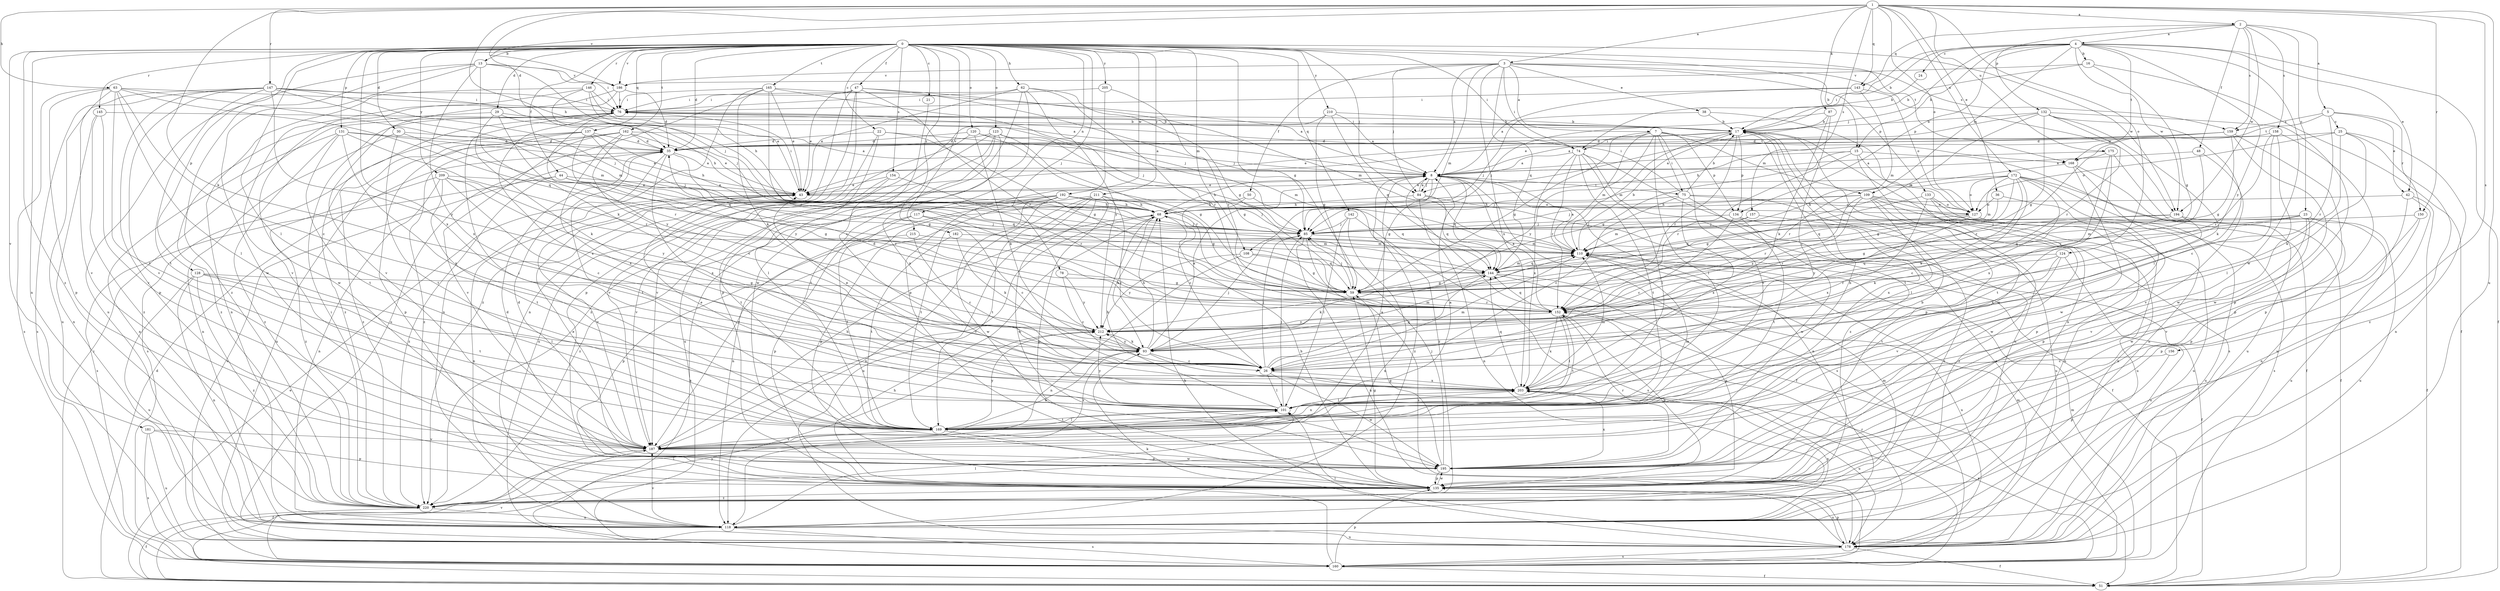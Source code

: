 strict digraph  {
0;
1;
2;
3;
4;
5;
7;
8;
13;
15;
16;
17;
21;
22;
23;
24;
25;
26;
29;
30;
35;
36;
38;
42;
43;
44;
47;
48;
50;
51;
59;
62;
63;
68;
74;
75;
76;
78;
84;
85;
87;
93;
101;
108;
109;
110;
117;
118;
120;
123;
124;
127;
128;
131;
132;
133;
134;
135;
137;
142;
143;
144;
145;
146;
147;
150;
152;
154;
156;
157;
158;
159;
160;
162;
165;
168;
169;
172;
175;
178;
181;
182;
186;
187;
192;
194;
195;
203;
205;
209;
210;
211;
212;
215;
220;
0 -> 13  [label=b];
0 -> 15  [label=b];
0 -> 21  [label=c];
0 -> 22  [label=c];
0 -> 29  [label=d];
0 -> 30  [label=d];
0 -> 35  [label=d];
0 -> 44  [label=f];
0 -> 47  [label=f];
0 -> 59  [label=g];
0 -> 62  [label=h];
0 -> 74  [label=i];
0 -> 78  [label=j];
0 -> 84  [label=j];
0 -> 101  [label=l];
0 -> 108  [label=m];
0 -> 117  [label=n];
0 -> 118  [label=n];
0 -> 120  [label=o];
0 -> 123  [label=o];
0 -> 128  [label=p];
0 -> 131  [label=p];
0 -> 137  [label=q];
0 -> 142  [label=q];
0 -> 145  [label=r];
0 -> 146  [label=r];
0 -> 154  [label=s];
0 -> 162  [label=t];
0 -> 165  [label=t];
0 -> 168  [label=t];
0 -> 181  [label=v];
0 -> 182  [label=v];
0 -> 186  [label=v];
0 -> 192  [label=w];
0 -> 194  [label=w];
0 -> 203  [label=x];
0 -> 205  [label=y];
0 -> 209  [label=y];
0 -> 210  [label=y];
0 -> 211  [label=y];
0 -> 215  [label=z];
0 -> 220  [label=z];
1 -> 2  [label=a];
1 -> 3  [label=a];
1 -> 35  [label=d];
1 -> 36  [label=e];
1 -> 63  [label=h];
1 -> 68  [label=h];
1 -> 87  [label=k];
1 -> 93  [label=k];
1 -> 124  [label=o];
1 -> 127  [label=o];
1 -> 143  [label=q];
1 -> 147  [label=r];
1 -> 150  [label=r];
1 -> 156  [label=s];
1 -> 157  [label=s];
1 -> 172  [label=u];
1 -> 175  [label=u];
1 -> 178  [label=u];
1 -> 186  [label=v];
2 -> 4  [label=a];
2 -> 5  [label=a];
2 -> 23  [label=c];
2 -> 48  [label=f];
2 -> 132  [label=p];
2 -> 143  [label=q];
2 -> 158  [label=s];
2 -> 159  [label=s];
2 -> 194  [label=w];
3 -> 7  [label=a];
3 -> 8  [label=a];
3 -> 38  [label=e];
3 -> 50  [label=f];
3 -> 74  [label=i];
3 -> 84  [label=j];
3 -> 108  [label=m];
3 -> 133  [label=p];
3 -> 144  [label=q];
3 -> 159  [label=s];
3 -> 186  [label=v];
3 -> 194  [label=w];
3 -> 203  [label=x];
4 -> 15  [label=b];
4 -> 16  [label=b];
4 -> 17  [label=b];
4 -> 24  [label=c];
4 -> 42  [label=e];
4 -> 51  [label=f];
4 -> 74  [label=i];
4 -> 84  [label=j];
4 -> 109  [label=m];
4 -> 134  [label=p];
4 -> 168  [label=t];
4 -> 194  [label=w];
4 -> 195  [label=w];
4 -> 212  [label=y];
5 -> 25  [label=c];
5 -> 42  [label=e];
5 -> 150  [label=r];
5 -> 152  [label=r];
5 -> 159  [label=s];
5 -> 168  [label=t];
7 -> 59  [label=g];
7 -> 74  [label=i];
7 -> 75  [label=i];
7 -> 101  [label=l];
7 -> 109  [label=m];
7 -> 110  [label=m];
7 -> 134  [label=p];
7 -> 168  [label=t];
7 -> 169  [label=t];
7 -> 212  [label=y];
8 -> 43  [label=e];
8 -> 51  [label=f];
8 -> 59  [label=g];
8 -> 68  [label=h];
8 -> 75  [label=i];
8 -> 84  [label=j];
8 -> 118  [label=n];
8 -> 144  [label=q];
8 -> 160  [label=s];
8 -> 220  [label=z];
13 -> 76  [label=i];
13 -> 85  [label=j];
13 -> 93  [label=k];
13 -> 178  [label=u];
13 -> 186  [label=v];
13 -> 195  [label=w];
13 -> 203  [label=x];
13 -> 220  [label=z];
15 -> 8  [label=a];
15 -> 51  [label=f];
15 -> 59  [label=g];
15 -> 118  [label=n];
15 -> 127  [label=o];
15 -> 152  [label=r];
16 -> 17  [label=b];
16 -> 51  [label=f];
16 -> 59  [label=g];
16 -> 186  [label=v];
17 -> 35  [label=d];
17 -> 43  [label=e];
17 -> 76  [label=i];
17 -> 110  [label=m];
17 -> 134  [label=p];
17 -> 135  [label=p];
17 -> 152  [label=r];
17 -> 160  [label=s];
17 -> 169  [label=t];
17 -> 195  [label=w];
21 -> 26  [label=c];
22 -> 8  [label=a];
22 -> 35  [label=d];
22 -> 59  [label=g];
22 -> 101  [label=l];
22 -> 187  [label=v];
23 -> 85  [label=j];
23 -> 110  [label=m];
23 -> 144  [label=q];
23 -> 178  [label=u];
23 -> 187  [label=v];
23 -> 195  [label=w];
24 -> 17  [label=b];
25 -> 35  [label=d];
25 -> 93  [label=k];
25 -> 101  [label=l];
25 -> 118  [label=n];
25 -> 127  [label=o];
25 -> 220  [label=z];
26 -> 43  [label=e];
26 -> 85  [label=j];
26 -> 101  [label=l];
26 -> 110  [label=m];
26 -> 144  [label=q];
26 -> 195  [label=w];
26 -> 203  [label=x];
29 -> 17  [label=b];
29 -> 68  [label=h];
29 -> 93  [label=k];
29 -> 152  [label=r];
29 -> 220  [label=z];
30 -> 35  [label=d];
30 -> 118  [label=n];
30 -> 144  [label=q];
30 -> 169  [label=t];
35 -> 8  [label=a];
35 -> 59  [label=g];
35 -> 160  [label=s];
35 -> 169  [label=t];
35 -> 203  [label=x];
36 -> 127  [label=o];
36 -> 135  [label=p];
36 -> 144  [label=q];
38 -> 17  [label=b];
38 -> 85  [label=j];
38 -> 118  [label=n];
42 -> 51  [label=f];
42 -> 68  [label=h];
42 -> 118  [label=n];
42 -> 135  [label=p];
43 -> 68  [label=h];
43 -> 76  [label=i];
43 -> 118  [label=n];
43 -> 187  [label=v];
44 -> 43  [label=e];
44 -> 59  [label=g];
44 -> 144  [label=q];
44 -> 160  [label=s];
44 -> 220  [label=z];
47 -> 43  [label=e];
47 -> 76  [label=i];
47 -> 85  [label=j];
47 -> 110  [label=m];
47 -> 118  [label=n];
47 -> 135  [label=p];
47 -> 152  [label=r];
47 -> 220  [label=z];
48 -> 8  [label=a];
48 -> 187  [label=v];
48 -> 212  [label=y];
50 -> 26  [label=c];
50 -> 68  [label=h];
50 -> 220  [label=z];
51 -> 35  [label=d];
51 -> 43  [label=e];
51 -> 76  [label=i];
51 -> 212  [label=y];
59 -> 85  [label=j];
59 -> 152  [label=r];
62 -> 43  [label=e];
62 -> 59  [label=g];
62 -> 76  [label=i];
62 -> 135  [label=p];
62 -> 152  [label=r];
62 -> 195  [label=w];
62 -> 212  [label=y];
63 -> 26  [label=c];
63 -> 76  [label=i];
63 -> 101  [label=l];
63 -> 110  [label=m];
63 -> 135  [label=p];
63 -> 144  [label=q];
63 -> 160  [label=s];
63 -> 169  [label=t];
63 -> 187  [label=v];
68 -> 85  [label=j];
68 -> 93  [label=k];
68 -> 187  [label=v];
74 -> 8  [label=a];
74 -> 101  [label=l];
74 -> 152  [label=r];
74 -> 160  [label=s];
74 -> 169  [label=t];
74 -> 203  [label=x];
74 -> 220  [label=z];
75 -> 17  [label=b];
75 -> 26  [label=c];
75 -> 68  [label=h];
75 -> 76  [label=i];
75 -> 127  [label=o];
75 -> 178  [label=u];
75 -> 195  [label=w];
75 -> 203  [label=x];
76 -> 17  [label=b];
76 -> 85  [label=j];
76 -> 203  [label=x];
76 -> 212  [label=y];
76 -> 220  [label=z];
78 -> 26  [label=c];
78 -> 59  [label=g];
78 -> 212  [label=y];
84 -> 8  [label=a];
84 -> 51  [label=f];
84 -> 68  [label=h];
84 -> 118  [label=n];
84 -> 144  [label=q];
85 -> 110  [label=m];
85 -> 160  [label=s];
85 -> 178  [label=u];
87 -> 17  [label=b];
87 -> 26  [label=c];
87 -> 85  [label=j];
87 -> 93  [label=k];
93 -> 8  [label=a];
93 -> 26  [label=c];
93 -> 68  [label=h];
93 -> 85  [label=j];
93 -> 110  [label=m];
93 -> 187  [label=v];
93 -> 203  [label=x];
93 -> 212  [label=y];
101 -> 43  [label=e];
101 -> 68  [label=h];
101 -> 85  [label=j];
101 -> 169  [label=t];
101 -> 212  [label=y];
108 -> 59  [label=g];
108 -> 118  [label=n];
108 -> 144  [label=q];
108 -> 212  [label=y];
109 -> 68  [label=h];
109 -> 85  [label=j];
109 -> 118  [label=n];
109 -> 127  [label=o];
109 -> 152  [label=r];
109 -> 178  [label=u];
109 -> 195  [label=w];
109 -> 203  [label=x];
109 -> 212  [label=y];
110 -> 8  [label=a];
110 -> 17  [label=b];
110 -> 51  [label=f];
110 -> 144  [label=q];
117 -> 26  [label=c];
117 -> 85  [label=j];
117 -> 135  [label=p];
117 -> 169  [label=t];
118 -> 101  [label=l];
118 -> 160  [label=s];
118 -> 178  [label=u];
118 -> 187  [label=v];
118 -> 203  [label=x];
120 -> 35  [label=d];
120 -> 59  [label=g];
120 -> 93  [label=k];
120 -> 110  [label=m];
120 -> 178  [label=u];
123 -> 35  [label=d];
123 -> 59  [label=g];
123 -> 152  [label=r];
123 -> 169  [label=t];
123 -> 178  [label=u];
123 -> 187  [label=v];
123 -> 203  [label=x];
124 -> 144  [label=q];
124 -> 152  [label=r];
124 -> 169  [label=t];
124 -> 178  [label=u];
124 -> 187  [label=v];
127 -> 144  [label=q];
127 -> 152  [label=r];
127 -> 178  [label=u];
127 -> 212  [label=y];
128 -> 59  [label=g];
128 -> 101  [label=l];
128 -> 118  [label=n];
128 -> 169  [label=t];
128 -> 178  [label=u];
128 -> 220  [label=z];
131 -> 35  [label=d];
131 -> 43  [label=e];
131 -> 118  [label=n];
131 -> 152  [label=r];
131 -> 169  [label=t];
131 -> 203  [label=x];
131 -> 220  [label=z];
132 -> 17  [label=b];
132 -> 43  [label=e];
132 -> 59  [label=g];
132 -> 93  [label=k];
132 -> 101  [label=l];
132 -> 110  [label=m];
132 -> 135  [label=p];
132 -> 152  [label=r];
133 -> 59  [label=g];
133 -> 118  [label=n];
133 -> 127  [label=o];
133 -> 178  [label=u];
133 -> 203  [label=x];
134 -> 26  [label=c];
134 -> 85  [label=j];
134 -> 169  [label=t];
134 -> 220  [label=z];
135 -> 59  [label=g];
135 -> 68  [label=h];
135 -> 178  [label=u];
135 -> 195  [label=w];
135 -> 220  [label=z];
137 -> 35  [label=d];
137 -> 68  [label=h];
137 -> 85  [label=j];
137 -> 135  [label=p];
137 -> 160  [label=s];
137 -> 212  [label=y];
137 -> 220  [label=z];
142 -> 85  [label=j];
142 -> 101  [label=l];
142 -> 118  [label=n];
142 -> 160  [label=s];
143 -> 8  [label=a];
143 -> 76  [label=i];
143 -> 110  [label=m];
143 -> 127  [label=o];
144 -> 59  [label=g];
144 -> 93  [label=k];
144 -> 110  [label=m];
144 -> 135  [label=p];
144 -> 178  [label=u];
145 -> 17  [label=b];
145 -> 118  [label=n];
145 -> 187  [label=v];
145 -> 220  [label=z];
146 -> 43  [label=e];
146 -> 68  [label=h];
146 -> 76  [label=i];
146 -> 85  [label=j];
146 -> 118  [label=n];
146 -> 187  [label=v];
147 -> 8  [label=a];
147 -> 76  [label=i];
147 -> 85  [label=j];
147 -> 110  [label=m];
147 -> 135  [label=p];
147 -> 160  [label=s];
147 -> 169  [label=t];
147 -> 178  [label=u];
147 -> 187  [label=v];
147 -> 212  [label=y];
150 -> 85  [label=j];
150 -> 135  [label=p];
150 -> 187  [label=v];
152 -> 8  [label=a];
152 -> 101  [label=l];
152 -> 135  [label=p];
152 -> 144  [label=q];
152 -> 169  [label=t];
152 -> 203  [label=x];
152 -> 212  [label=y];
154 -> 43  [label=e];
154 -> 152  [label=r];
154 -> 169  [label=t];
154 -> 187  [label=v];
156 -> 26  [label=c];
156 -> 135  [label=p];
157 -> 85  [label=j];
157 -> 110  [label=m];
157 -> 220  [label=z];
158 -> 26  [label=c];
158 -> 35  [label=d];
158 -> 135  [label=p];
158 -> 152  [label=r];
158 -> 195  [label=w];
159 -> 8  [label=a];
159 -> 35  [label=d];
159 -> 59  [label=g];
159 -> 68  [label=h];
159 -> 135  [label=p];
159 -> 195  [label=w];
160 -> 51  [label=f];
160 -> 68  [label=h];
160 -> 110  [label=m];
160 -> 135  [label=p];
160 -> 187  [label=v];
160 -> 203  [label=x];
162 -> 8  [label=a];
162 -> 26  [label=c];
162 -> 35  [label=d];
162 -> 43  [label=e];
162 -> 178  [label=u];
162 -> 187  [label=v];
162 -> 203  [label=x];
162 -> 220  [label=z];
165 -> 8  [label=a];
165 -> 43  [label=e];
165 -> 76  [label=i];
165 -> 85  [label=j];
165 -> 93  [label=k];
165 -> 118  [label=n];
165 -> 152  [label=r];
165 -> 178  [label=u];
168 -> 118  [label=n];
168 -> 152  [label=r];
168 -> 178  [label=u];
168 -> 195  [label=w];
169 -> 8  [label=a];
169 -> 17  [label=b];
169 -> 76  [label=i];
169 -> 101  [label=l];
169 -> 110  [label=m];
169 -> 135  [label=p];
169 -> 187  [label=v];
169 -> 203  [label=x];
169 -> 212  [label=y];
172 -> 26  [label=c];
172 -> 43  [label=e];
172 -> 51  [label=f];
172 -> 59  [label=g];
172 -> 85  [label=j];
172 -> 93  [label=k];
172 -> 101  [label=l];
172 -> 110  [label=m];
172 -> 127  [label=o];
172 -> 135  [label=p];
172 -> 160  [label=s];
175 -> 8  [label=a];
175 -> 152  [label=r];
175 -> 169  [label=t];
175 -> 178  [label=u];
175 -> 203  [label=x];
178 -> 51  [label=f];
178 -> 68  [label=h];
178 -> 93  [label=k];
178 -> 101  [label=l];
178 -> 110  [label=m];
178 -> 135  [label=p];
178 -> 152  [label=r];
178 -> 160  [label=s];
181 -> 135  [label=p];
181 -> 160  [label=s];
181 -> 178  [label=u];
181 -> 187  [label=v];
182 -> 93  [label=k];
182 -> 110  [label=m];
182 -> 169  [label=t];
186 -> 35  [label=d];
186 -> 76  [label=i];
186 -> 187  [label=v];
186 -> 195  [label=w];
187 -> 8  [label=a];
187 -> 35  [label=d];
187 -> 51  [label=f];
187 -> 68  [label=h];
187 -> 93  [label=k];
187 -> 195  [label=w];
192 -> 59  [label=g];
192 -> 68  [label=h];
192 -> 85  [label=j];
192 -> 118  [label=n];
192 -> 127  [label=o];
192 -> 135  [label=p];
192 -> 144  [label=q];
192 -> 160  [label=s];
192 -> 169  [label=t];
192 -> 195  [label=w];
192 -> 220  [label=z];
194 -> 59  [label=g];
194 -> 85  [label=j];
194 -> 93  [label=k];
194 -> 178  [label=u];
194 -> 203  [label=x];
195 -> 17  [label=b];
195 -> 35  [label=d];
195 -> 43  [label=e];
195 -> 59  [label=g];
195 -> 85  [label=j];
195 -> 135  [label=p];
195 -> 152  [label=r];
195 -> 203  [label=x];
203 -> 101  [label=l];
203 -> 110  [label=m];
203 -> 144  [label=q];
203 -> 178  [label=u];
205 -> 76  [label=i];
205 -> 135  [label=p];
205 -> 152  [label=r];
209 -> 26  [label=c];
209 -> 43  [label=e];
209 -> 118  [label=n];
209 -> 152  [label=r];
209 -> 169  [label=t];
209 -> 212  [label=y];
209 -> 220  [label=z];
210 -> 8  [label=a];
210 -> 17  [label=b];
210 -> 59  [label=g];
210 -> 144  [label=q];
210 -> 220  [label=z];
211 -> 26  [label=c];
211 -> 68  [label=h];
211 -> 118  [label=n];
211 -> 135  [label=p];
211 -> 169  [label=t];
211 -> 178  [label=u];
211 -> 187  [label=v];
211 -> 195  [label=w];
212 -> 35  [label=d];
212 -> 93  [label=k];
215 -> 26  [label=c];
215 -> 110  [label=m];
215 -> 135  [label=p];
220 -> 51  [label=f];
220 -> 76  [label=i];
220 -> 101  [label=l];
220 -> 110  [label=m];
220 -> 118  [label=n];
}
